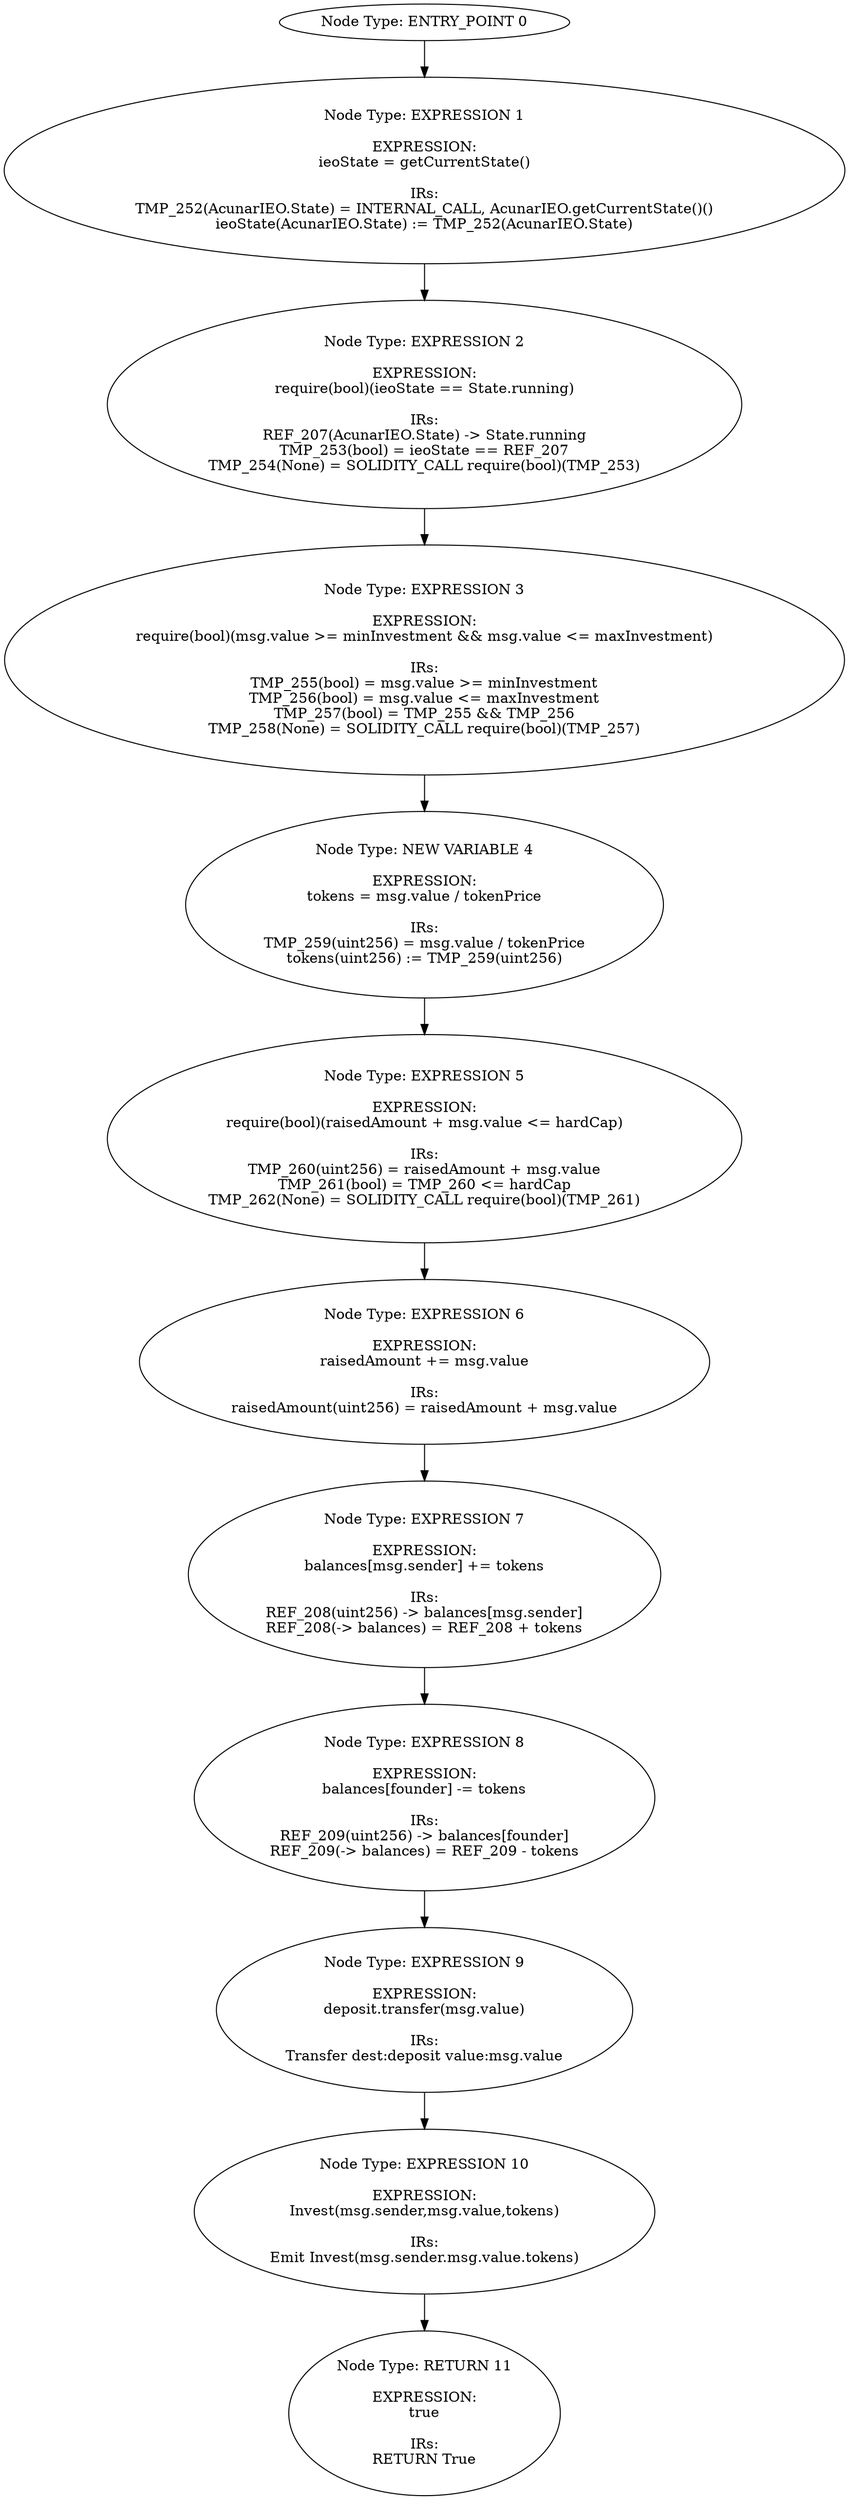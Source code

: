 digraph{
0[label="Node Type: ENTRY_POINT 0
"];
0->1;
1[label="Node Type: EXPRESSION 1

EXPRESSION:
ieoState = getCurrentState()

IRs:
TMP_252(AcunarIEO.State) = INTERNAL_CALL, AcunarIEO.getCurrentState()()
ieoState(AcunarIEO.State) := TMP_252(AcunarIEO.State)"];
1->2;
2[label="Node Type: EXPRESSION 2

EXPRESSION:
require(bool)(ieoState == State.running)

IRs:
REF_207(AcunarIEO.State) -> State.running
TMP_253(bool) = ieoState == REF_207
TMP_254(None) = SOLIDITY_CALL require(bool)(TMP_253)"];
2->3;
3[label="Node Type: EXPRESSION 3

EXPRESSION:
require(bool)(msg.value >= minInvestment && msg.value <= maxInvestment)

IRs:
TMP_255(bool) = msg.value >= minInvestment
TMP_256(bool) = msg.value <= maxInvestment
TMP_257(bool) = TMP_255 && TMP_256
TMP_258(None) = SOLIDITY_CALL require(bool)(TMP_257)"];
3->4;
4[label="Node Type: NEW VARIABLE 4

EXPRESSION:
tokens = msg.value / tokenPrice

IRs:
TMP_259(uint256) = msg.value / tokenPrice
tokens(uint256) := TMP_259(uint256)"];
4->5;
5[label="Node Type: EXPRESSION 5

EXPRESSION:
require(bool)(raisedAmount + msg.value <= hardCap)

IRs:
TMP_260(uint256) = raisedAmount + msg.value
TMP_261(bool) = TMP_260 <= hardCap
TMP_262(None) = SOLIDITY_CALL require(bool)(TMP_261)"];
5->6;
6[label="Node Type: EXPRESSION 6

EXPRESSION:
raisedAmount += msg.value

IRs:
raisedAmount(uint256) = raisedAmount + msg.value"];
6->7;
7[label="Node Type: EXPRESSION 7

EXPRESSION:
balances[msg.sender] += tokens

IRs:
REF_208(uint256) -> balances[msg.sender]
REF_208(-> balances) = REF_208 + tokens"];
7->8;
8[label="Node Type: EXPRESSION 8

EXPRESSION:
balances[founder] -= tokens

IRs:
REF_209(uint256) -> balances[founder]
REF_209(-> balances) = REF_209 - tokens"];
8->9;
9[label="Node Type: EXPRESSION 9

EXPRESSION:
deposit.transfer(msg.value)

IRs:
Transfer dest:deposit value:msg.value"];
9->10;
10[label="Node Type: EXPRESSION 10

EXPRESSION:
Invest(msg.sender,msg.value,tokens)

IRs:
Emit Invest(msg.sender.msg.value.tokens)"];
10->11;
11[label="Node Type: RETURN 11

EXPRESSION:
true

IRs:
RETURN True"];
}
